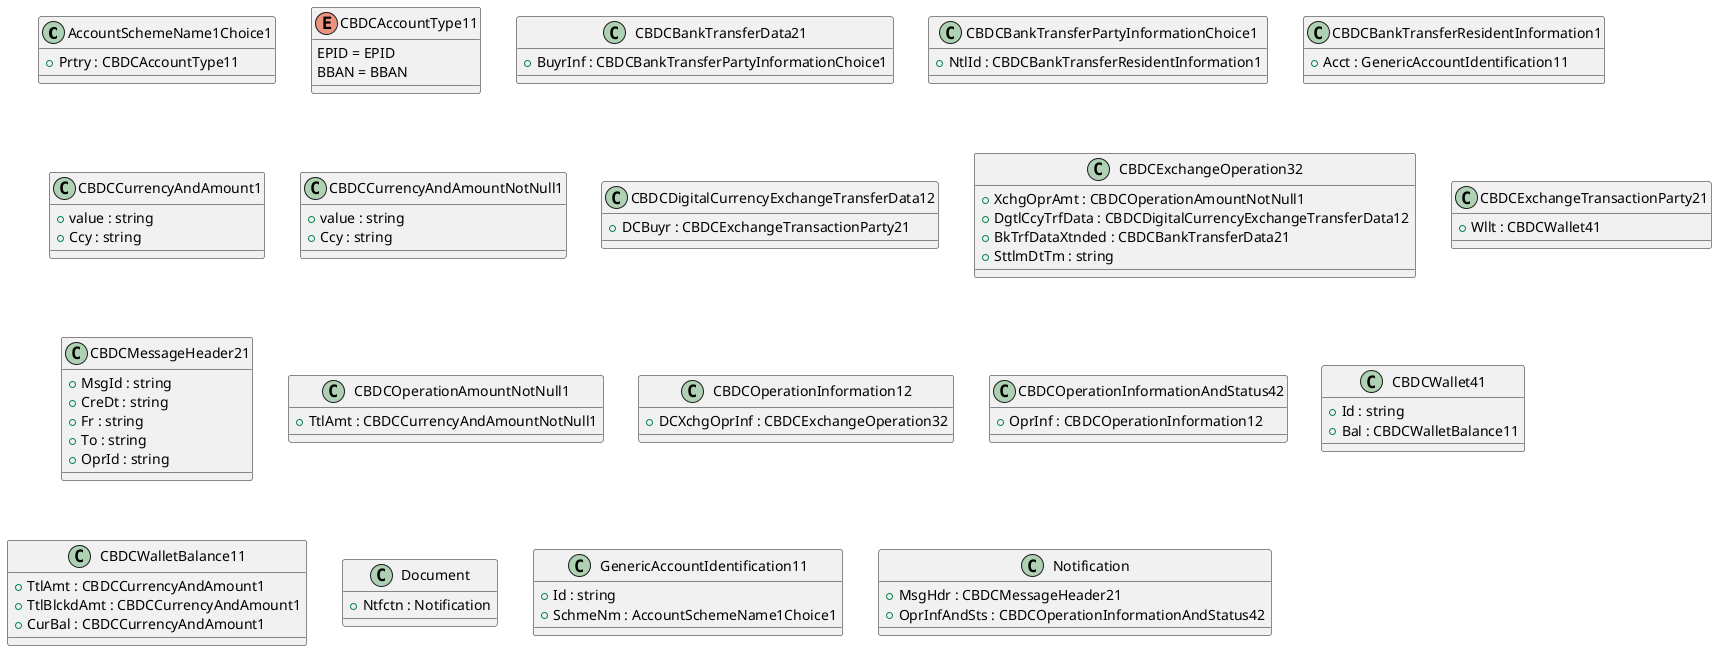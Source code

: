 @startuml

class AccountSchemeName1Choice1 {
    +Prtry : CBDCAccountType11
}
enum CBDCAccountType11 {
    EPID = EPID
    BBAN = BBAN
}
class CBDCBankTransferData21 {
    +BuyrInf : CBDCBankTransferPartyInformationChoice1
}
class CBDCBankTransferPartyInformationChoice1 {
    +NtlId : CBDCBankTransferResidentInformation1
}
class CBDCBankTransferResidentInformation1 {
    +Acct : GenericAccountIdentification11
}
class CBDCCurrencyAndAmount1 {
    +value : string
    +Ccy : string
}
class CBDCCurrencyAndAmountNotNull1 {
    +value : string
    +Ccy : string
}
class CBDCDigitalCurrencyExchangeTransferData12 {
    +DCBuyr : CBDCExchangeTransactionParty21
}
class CBDCExchangeOperation32 {
    +XchgOprAmt : CBDCOperationAmountNotNull1
    +DgtlCcyTrfData : CBDCDigitalCurrencyExchangeTransferData12
    +BkTrfDataXtnded : CBDCBankTransferData21
    +SttlmDtTm : string
}
class CBDCExchangeTransactionParty21 {
    +Wllt : CBDCWallet41
}
class CBDCMessageHeader21 {
    +MsgId : string
    +CreDt : string
    +Fr : string
    +To : string
    +OprId : string
}
class CBDCOperationAmountNotNull1 {
    +TtlAmt : CBDCCurrencyAndAmountNotNull1
}
class CBDCOperationInformation12 {
    +DCXchgOprInf : CBDCExchangeOperation32
}
class CBDCOperationInformationAndStatus42 {
    +OprInf : CBDCOperationInformation12
}
class CBDCWallet41 {
    +Id : string
    +Bal : CBDCWalletBalance11
}
class CBDCWalletBalance11 {
    +TtlAmt : CBDCCurrencyAndAmount1
    +TtlBlckdAmt : CBDCCurrencyAndAmount1
    +CurBal : CBDCCurrencyAndAmount1
}
class Document {
    +Ntfctn : Notification
}
class GenericAccountIdentification11 {
    +Id : string
    +SchmeNm : AccountSchemeName1Choice1
}
class Notification {
    +MsgHdr : CBDCMessageHeader21
    +OprInfAndSts : CBDCOperationInformationAndStatus42
}

@enduml
